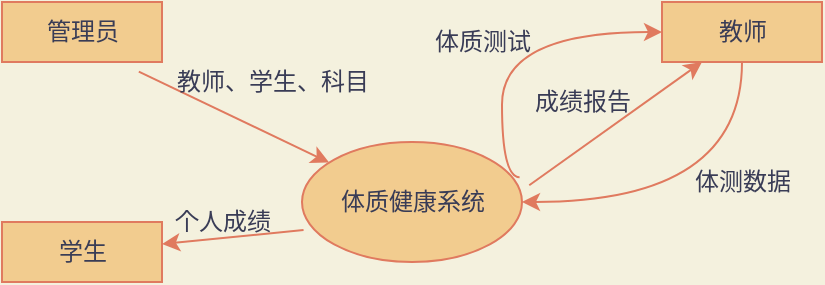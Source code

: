 <mxfile version="15.4.0" type="device"><diagram id="F4ufSfhcz-FSulbLWCpY" name="第 1 页"><mxGraphModel dx="1038" dy="607" grid="1" gridSize="10" guides="1" tooltips="1" connect="1" arrows="1" fold="1" page="1" pageScale="1" pageWidth="827" pageHeight="1169" background="#F4F1DE" math="0" shadow="0"><root><mxCell id="0"/><mxCell id="1" parent="0"/><mxCell id="KBk4FwrqSmVI449jL-Xd-3" value="学生" style="html=1;dashed=0;whitespace=wrap;fillColor=#F2CC8F;strokeColor=#E07A5F;fontColor=#393C56;" vertex="1" parent="1"><mxGeometry x="180" y="350" width="80" height="30" as="geometry"/></mxCell><mxCell id="KBk4FwrqSmVI449jL-Xd-8" value="体质健康系统" style="shape=ellipse;html=1;dashed=0;whitespace=wrap;perimeter=ellipsePerimeter;fillColor=#F2CC8F;strokeColor=#E07A5F;fontColor=#393C56;" vertex="1" parent="1"><mxGeometry x="330" y="310" width="110" height="60" as="geometry"/></mxCell><mxCell id="KBk4FwrqSmVI449jL-Xd-9" value="管理员" style="html=1;dashed=0;whitespace=wrap;fillColor=#F2CC8F;strokeColor=#E07A5F;fontColor=#393C56;" vertex="1" parent="1"><mxGeometry x="180" y="240" width="80" height="30" as="geometry"/></mxCell><mxCell id="KBk4FwrqSmVI449jL-Xd-11" value="" style="endArrow=classic;html=1;rounded=0;exitX=0.855;exitY=1.16;exitDx=0;exitDy=0;exitPerimeter=0;labelBackgroundColor=#F4F1DE;strokeColor=#E07A5F;fontColor=#393C56;" edge="1" parent="1" source="KBk4FwrqSmVI449jL-Xd-9" target="KBk4FwrqSmVI449jL-Xd-8"><mxGeometry width="50" height="50" relative="1" as="geometry"><mxPoint x="460" y="500" as="sourcePoint"/><mxPoint x="510" y="450" as="targetPoint"/></mxGeometry></mxCell><mxCell id="KBk4FwrqSmVI449jL-Xd-12" value="教师、学生、科目" style="text;html=1;align=center;verticalAlign=middle;resizable=0;points=[];autosize=1;strokeColor=none;fillColor=none;fontColor=#393C56;" vertex="1" parent="1"><mxGeometry x="260" y="270" width="110" height="20" as="geometry"/></mxCell><mxCell id="KBk4FwrqSmVI449jL-Xd-13" value="教师" style="html=1;dashed=0;whitespace=wrap;fillColor=#F2CC8F;strokeColor=#E07A5F;fontColor=#393C56;" vertex="1" parent="1"><mxGeometry x="510" y="240" width="80" height="30" as="geometry"/></mxCell><mxCell id="KBk4FwrqSmVI449jL-Xd-14" value="" style="endArrow=classic;html=1;rounded=0;exitX=0.989;exitY=0.293;exitDx=0;exitDy=0;exitPerimeter=0;entryX=0;entryY=0.5;entryDx=0;entryDy=0;edgeStyle=orthogonalEdgeStyle;curved=1;labelBackgroundColor=#F4F1DE;strokeColor=#E07A5F;fontColor=#393C56;" edge="1" parent="1" source="KBk4FwrqSmVI449jL-Xd-8" target="KBk4FwrqSmVI449jL-Xd-13"><mxGeometry width="50" height="50" relative="1" as="geometry"><mxPoint x="490" y="380" as="sourcePoint"/><mxPoint x="540" y="330" as="targetPoint"/><Array as="points"><mxPoint x="430" y="328"/><mxPoint x="430" y="255"/></Array></mxGeometry></mxCell><mxCell id="KBk4FwrqSmVI449jL-Xd-15" value="" style="endArrow=classic;html=1;rounded=0;edgeStyle=orthogonalEdgeStyle;curved=1;exitX=0.5;exitY=1;exitDx=0;exitDy=0;entryX=1;entryY=0.5;entryDx=0;entryDy=0;labelBackgroundColor=#F4F1DE;strokeColor=#E07A5F;fontColor=#393C56;" edge="1" parent="1" source="KBk4FwrqSmVI449jL-Xd-13" target="KBk4FwrqSmVI449jL-Xd-8"><mxGeometry width="50" height="50" relative="1" as="geometry"><mxPoint x="590" y="370" as="sourcePoint"/><mxPoint x="450" y="360" as="targetPoint"/></mxGeometry></mxCell><mxCell id="KBk4FwrqSmVI449jL-Xd-16" value="体质测试" style="text;html=1;align=center;verticalAlign=middle;resizable=0;points=[];autosize=1;strokeColor=none;fillColor=none;fontColor=#393C56;" vertex="1" parent="1"><mxGeometry x="390" y="250" width="60" height="20" as="geometry"/></mxCell><mxCell id="KBk4FwrqSmVI449jL-Xd-17" value="体测数据" style="text;html=1;align=center;verticalAlign=middle;resizable=0;points=[];autosize=1;strokeColor=none;fillColor=none;fontColor=#393C56;" vertex="1" parent="1"><mxGeometry x="520" y="320" width="60" height="20" as="geometry"/></mxCell><mxCell id="KBk4FwrqSmVI449jL-Xd-20" value="" style="endArrow=classic;html=1;rounded=0;exitX=0.007;exitY=0.733;exitDx=0;exitDy=0;exitPerimeter=0;labelBackgroundColor=#F4F1DE;strokeColor=#E07A5F;fontColor=#393C56;" edge="1" parent="1" source="KBk4FwrqSmVI449jL-Xd-8" target="KBk4FwrqSmVI449jL-Xd-3"><mxGeometry width="50" height="50" relative="1" as="geometry"><mxPoint x="330" y="520" as="sourcePoint"/><mxPoint x="380" y="470" as="targetPoint"/></mxGeometry></mxCell><mxCell id="KBk4FwrqSmVI449jL-Xd-21" value="个人成绩" style="text;html=1;align=center;verticalAlign=middle;resizable=0;points=[];autosize=1;strokeColor=none;fillColor=none;fontColor=#393C56;" vertex="1" parent="1"><mxGeometry x="260" y="340" width="60" height="20" as="geometry"/></mxCell><mxCell id="KBk4FwrqSmVI449jL-Xd-23" value="" style="endArrow=classic;html=1;rounded=0;exitX=1.033;exitY=0.36;exitDx=0;exitDy=0;exitPerimeter=0;entryX=0.25;entryY=1;entryDx=0;entryDy=0;labelBackgroundColor=#F4F1DE;strokeColor=#E07A5F;fontColor=#393C56;" edge="1" parent="1" source="KBk4FwrqSmVI449jL-Xd-8" target="KBk4FwrqSmVI449jL-Xd-13"><mxGeometry width="50" height="50" relative="1" as="geometry"><mxPoint x="470" y="460" as="sourcePoint"/><mxPoint x="520" y="410" as="targetPoint"/></mxGeometry></mxCell><mxCell id="KBk4FwrqSmVI449jL-Xd-24" value="成绩报告" style="text;html=1;align=center;verticalAlign=middle;resizable=0;points=[];autosize=1;strokeColor=none;fillColor=none;fontColor=#393C56;" vertex="1" parent="1"><mxGeometry x="440" y="280" width="60" height="20" as="geometry"/></mxCell></root></mxGraphModel></diagram></mxfile>